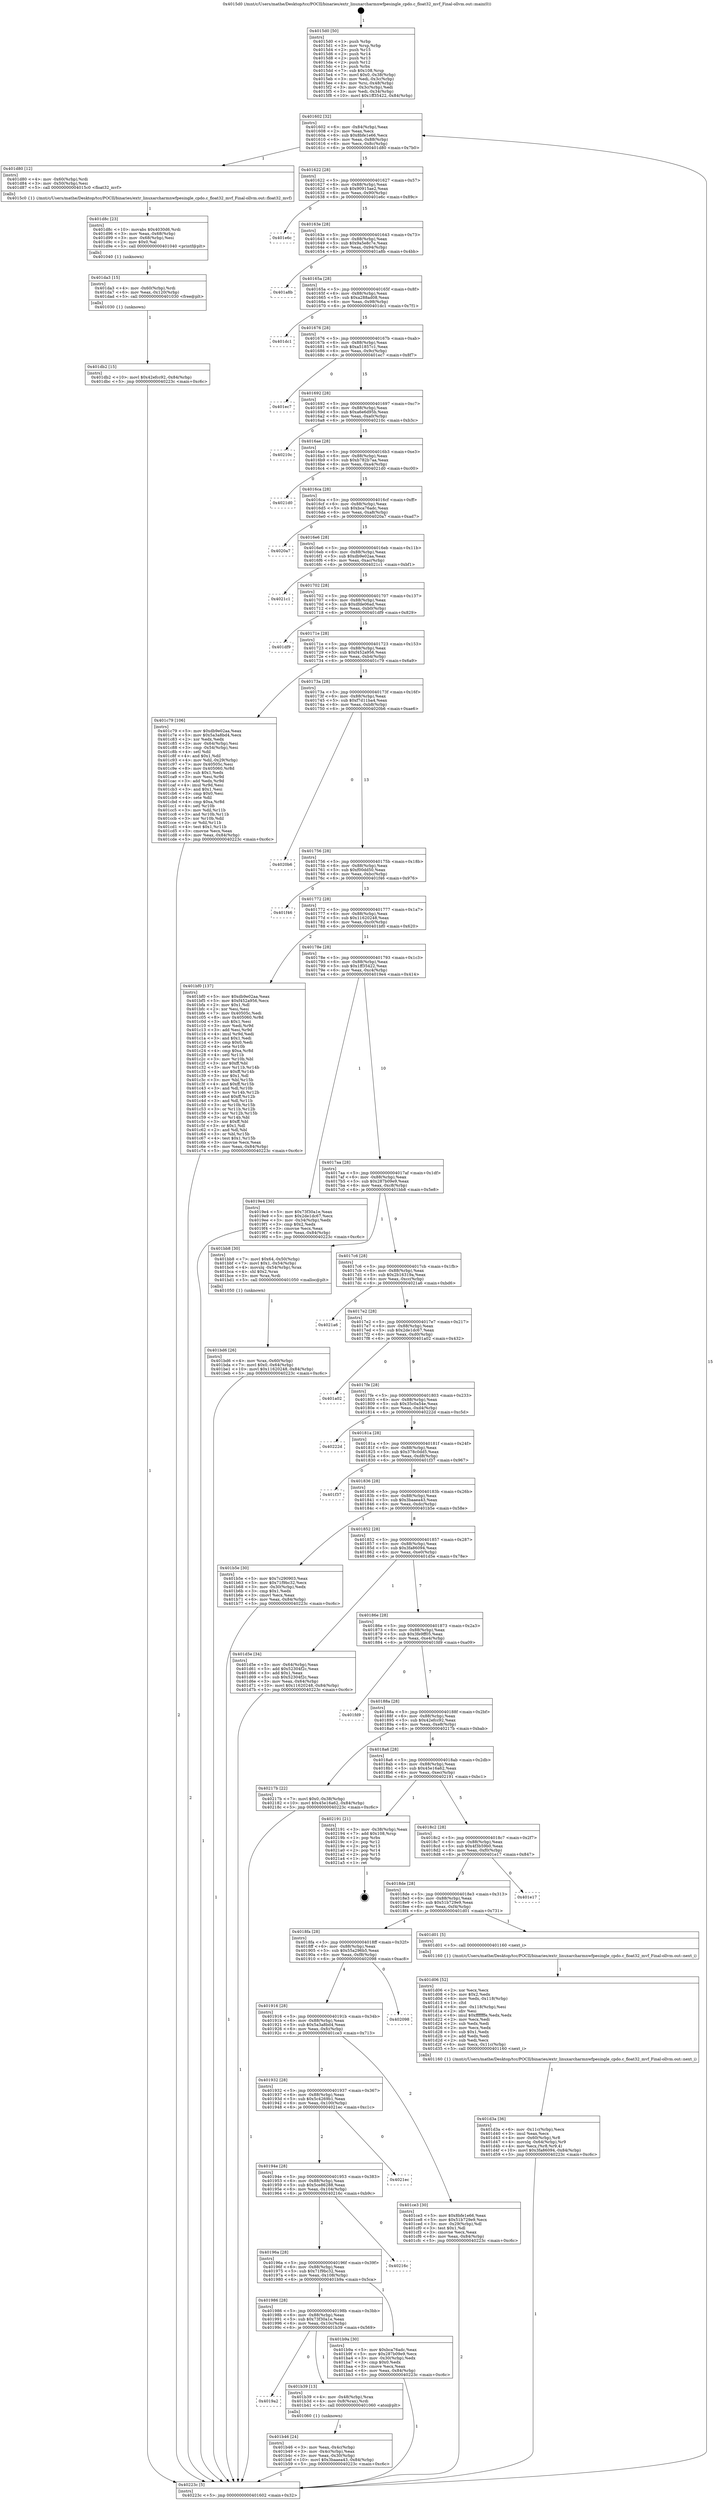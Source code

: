 digraph "0x4015d0" {
  label = "0x4015d0 (/mnt/c/Users/mathe/Desktop/tcc/POCII/binaries/extr_linuxarcharmnwfpesingle_cpdo.c_float32_mvf_Final-ollvm.out::main(0))"
  labelloc = "t"
  node[shape=record]

  Entry [label="",width=0.3,height=0.3,shape=circle,fillcolor=black,style=filled]
  "0x401602" [label="{
     0x401602 [32]\l
     | [instrs]\l
     &nbsp;&nbsp;0x401602 \<+6\>: mov -0x84(%rbp),%eax\l
     &nbsp;&nbsp;0x401608 \<+2\>: mov %eax,%ecx\l
     &nbsp;&nbsp;0x40160a \<+6\>: sub $0x8bfe1e66,%ecx\l
     &nbsp;&nbsp;0x401610 \<+6\>: mov %eax,-0x88(%rbp)\l
     &nbsp;&nbsp;0x401616 \<+6\>: mov %ecx,-0x8c(%rbp)\l
     &nbsp;&nbsp;0x40161c \<+6\>: je 0000000000401d80 \<main+0x7b0\>\l
  }"]
  "0x401d80" [label="{
     0x401d80 [12]\l
     | [instrs]\l
     &nbsp;&nbsp;0x401d80 \<+4\>: mov -0x60(%rbp),%rdi\l
     &nbsp;&nbsp;0x401d84 \<+3\>: mov -0x50(%rbp),%esi\l
     &nbsp;&nbsp;0x401d87 \<+5\>: call 00000000004015c0 \<float32_mvf\>\l
     | [calls]\l
     &nbsp;&nbsp;0x4015c0 \{1\} (/mnt/c/Users/mathe/Desktop/tcc/POCII/binaries/extr_linuxarcharmnwfpesingle_cpdo.c_float32_mvf_Final-ollvm.out::float32_mvf)\l
  }"]
  "0x401622" [label="{
     0x401622 [28]\l
     | [instrs]\l
     &nbsp;&nbsp;0x401622 \<+5\>: jmp 0000000000401627 \<main+0x57\>\l
     &nbsp;&nbsp;0x401627 \<+6\>: mov -0x88(%rbp),%eax\l
     &nbsp;&nbsp;0x40162d \<+5\>: sub $0x90915ae2,%eax\l
     &nbsp;&nbsp;0x401632 \<+6\>: mov %eax,-0x90(%rbp)\l
     &nbsp;&nbsp;0x401638 \<+6\>: je 0000000000401e6c \<main+0x89c\>\l
  }"]
  Exit [label="",width=0.3,height=0.3,shape=circle,fillcolor=black,style=filled,peripheries=2]
  "0x401e6c" [label="{
     0x401e6c\l
  }", style=dashed]
  "0x40163e" [label="{
     0x40163e [28]\l
     | [instrs]\l
     &nbsp;&nbsp;0x40163e \<+5\>: jmp 0000000000401643 \<main+0x73\>\l
     &nbsp;&nbsp;0x401643 \<+6\>: mov -0x88(%rbp),%eax\l
     &nbsp;&nbsp;0x401649 \<+5\>: sub $0x9a5e8c7e,%eax\l
     &nbsp;&nbsp;0x40164e \<+6\>: mov %eax,-0x94(%rbp)\l
     &nbsp;&nbsp;0x401654 \<+6\>: je 0000000000401a8b \<main+0x4bb\>\l
  }"]
  "0x401db2" [label="{
     0x401db2 [15]\l
     | [instrs]\l
     &nbsp;&nbsp;0x401db2 \<+10\>: movl $0x42efcc92,-0x84(%rbp)\l
     &nbsp;&nbsp;0x401dbc \<+5\>: jmp 000000000040223c \<main+0xc6c\>\l
  }"]
  "0x401a8b" [label="{
     0x401a8b\l
  }", style=dashed]
  "0x40165a" [label="{
     0x40165a [28]\l
     | [instrs]\l
     &nbsp;&nbsp;0x40165a \<+5\>: jmp 000000000040165f \<main+0x8f\>\l
     &nbsp;&nbsp;0x40165f \<+6\>: mov -0x88(%rbp),%eax\l
     &nbsp;&nbsp;0x401665 \<+5\>: sub $0xa288ad08,%eax\l
     &nbsp;&nbsp;0x40166a \<+6\>: mov %eax,-0x98(%rbp)\l
     &nbsp;&nbsp;0x401670 \<+6\>: je 0000000000401dc1 \<main+0x7f1\>\l
  }"]
  "0x401da3" [label="{
     0x401da3 [15]\l
     | [instrs]\l
     &nbsp;&nbsp;0x401da3 \<+4\>: mov -0x60(%rbp),%rdi\l
     &nbsp;&nbsp;0x401da7 \<+6\>: mov %eax,-0x120(%rbp)\l
     &nbsp;&nbsp;0x401dad \<+5\>: call 0000000000401030 \<free@plt\>\l
     | [calls]\l
     &nbsp;&nbsp;0x401030 \{1\} (unknown)\l
  }"]
  "0x401dc1" [label="{
     0x401dc1\l
  }", style=dashed]
  "0x401676" [label="{
     0x401676 [28]\l
     | [instrs]\l
     &nbsp;&nbsp;0x401676 \<+5\>: jmp 000000000040167b \<main+0xab\>\l
     &nbsp;&nbsp;0x40167b \<+6\>: mov -0x88(%rbp),%eax\l
     &nbsp;&nbsp;0x401681 \<+5\>: sub $0xa51857c1,%eax\l
     &nbsp;&nbsp;0x401686 \<+6\>: mov %eax,-0x9c(%rbp)\l
     &nbsp;&nbsp;0x40168c \<+6\>: je 0000000000401ec7 \<main+0x8f7\>\l
  }"]
  "0x401d8c" [label="{
     0x401d8c [23]\l
     | [instrs]\l
     &nbsp;&nbsp;0x401d8c \<+10\>: movabs $0x4030d6,%rdi\l
     &nbsp;&nbsp;0x401d96 \<+3\>: mov %eax,-0x68(%rbp)\l
     &nbsp;&nbsp;0x401d99 \<+3\>: mov -0x68(%rbp),%esi\l
     &nbsp;&nbsp;0x401d9c \<+2\>: mov $0x0,%al\l
     &nbsp;&nbsp;0x401d9e \<+5\>: call 0000000000401040 \<printf@plt\>\l
     | [calls]\l
     &nbsp;&nbsp;0x401040 \{1\} (unknown)\l
  }"]
  "0x401ec7" [label="{
     0x401ec7\l
  }", style=dashed]
  "0x401692" [label="{
     0x401692 [28]\l
     | [instrs]\l
     &nbsp;&nbsp;0x401692 \<+5\>: jmp 0000000000401697 \<main+0xc7\>\l
     &nbsp;&nbsp;0x401697 \<+6\>: mov -0x88(%rbp),%eax\l
     &nbsp;&nbsp;0x40169d \<+5\>: sub $0xa6e6d95b,%eax\l
     &nbsp;&nbsp;0x4016a2 \<+6\>: mov %eax,-0xa0(%rbp)\l
     &nbsp;&nbsp;0x4016a8 \<+6\>: je 000000000040210c \<main+0xb3c\>\l
  }"]
  "0x401d3a" [label="{
     0x401d3a [36]\l
     | [instrs]\l
     &nbsp;&nbsp;0x401d3a \<+6\>: mov -0x11c(%rbp),%ecx\l
     &nbsp;&nbsp;0x401d40 \<+3\>: imul %eax,%ecx\l
     &nbsp;&nbsp;0x401d43 \<+4\>: mov -0x60(%rbp),%r8\l
     &nbsp;&nbsp;0x401d47 \<+4\>: movslq -0x64(%rbp),%r9\l
     &nbsp;&nbsp;0x401d4b \<+4\>: mov %ecx,(%r8,%r9,4)\l
     &nbsp;&nbsp;0x401d4f \<+10\>: movl $0x3fa86094,-0x84(%rbp)\l
     &nbsp;&nbsp;0x401d59 \<+5\>: jmp 000000000040223c \<main+0xc6c\>\l
  }"]
  "0x40210c" [label="{
     0x40210c\l
  }", style=dashed]
  "0x4016ae" [label="{
     0x4016ae [28]\l
     | [instrs]\l
     &nbsp;&nbsp;0x4016ae \<+5\>: jmp 00000000004016b3 \<main+0xe3\>\l
     &nbsp;&nbsp;0x4016b3 \<+6\>: mov -0x88(%rbp),%eax\l
     &nbsp;&nbsp;0x4016b9 \<+5\>: sub $0xb782b7aa,%eax\l
     &nbsp;&nbsp;0x4016be \<+6\>: mov %eax,-0xa4(%rbp)\l
     &nbsp;&nbsp;0x4016c4 \<+6\>: je 00000000004021d0 \<main+0xc00\>\l
  }"]
  "0x401d06" [label="{
     0x401d06 [52]\l
     | [instrs]\l
     &nbsp;&nbsp;0x401d06 \<+2\>: xor %ecx,%ecx\l
     &nbsp;&nbsp;0x401d08 \<+5\>: mov $0x2,%edx\l
     &nbsp;&nbsp;0x401d0d \<+6\>: mov %edx,-0x118(%rbp)\l
     &nbsp;&nbsp;0x401d13 \<+1\>: cltd\l
     &nbsp;&nbsp;0x401d14 \<+6\>: mov -0x118(%rbp),%esi\l
     &nbsp;&nbsp;0x401d1a \<+2\>: idiv %esi\l
     &nbsp;&nbsp;0x401d1c \<+6\>: imul $0xfffffffe,%edx,%edx\l
     &nbsp;&nbsp;0x401d22 \<+2\>: mov %ecx,%edi\l
     &nbsp;&nbsp;0x401d24 \<+2\>: sub %edx,%edi\l
     &nbsp;&nbsp;0x401d26 \<+2\>: mov %ecx,%edx\l
     &nbsp;&nbsp;0x401d28 \<+3\>: sub $0x1,%edx\l
     &nbsp;&nbsp;0x401d2b \<+2\>: add %edx,%edi\l
     &nbsp;&nbsp;0x401d2d \<+2\>: sub %edi,%ecx\l
     &nbsp;&nbsp;0x401d2f \<+6\>: mov %ecx,-0x11c(%rbp)\l
     &nbsp;&nbsp;0x401d35 \<+5\>: call 0000000000401160 \<next_i\>\l
     | [calls]\l
     &nbsp;&nbsp;0x401160 \{1\} (/mnt/c/Users/mathe/Desktop/tcc/POCII/binaries/extr_linuxarcharmnwfpesingle_cpdo.c_float32_mvf_Final-ollvm.out::next_i)\l
  }"]
  "0x4021d0" [label="{
     0x4021d0\l
  }", style=dashed]
  "0x4016ca" [label="{
     0x4016ca [28]\l
     | [instrs]\l
     &nbsp;&nbsp;0x4016ca \<+5\>: jmp 00000000004016cf \<main+0xff\>\l
     &nbsp;&nbsp;0x4016cf \<+6\>: mov -0x88(%rbp),%eax\l
     &nbsp;&nbsp;0x4016d5 \<+5\>: sub $0xbca76adc,%eax\l
     &nbsp;&nbsp;0x4016da \<+6\>: mov %eax,-0xa8(%rbp)\l
     &nbsp;&nbsp;0x4016e0 \<+6\>: je 00000000004020a7 \<main+0xad7\>\l
  }"]
  "0x401bd6" [label="{
     0x401bd6 [26]\l
     | [instrs]\l
     &nbsp;&nbsp;0x401bd6 \<+4\>: mov %rax,-0x60(%rbp)\l
     &nbsp;&nbsp;0x401bda \<+7\>: movl $0x0,-0x64(%rbp)\l
     &nbsp;&nbsp;0x401be1 \<+10\>: movl $0x11620248,-0x84(%rbp)\l
     &nbsp;&nbsp;0x401beb \<+5\>: jmp 000000000040223c \<main+0xc6c\>\l
  }"]
  "0x4020a7" [label="{
     0x4020a7\l
  }", style=dashed]
  "0x4016e6" [label="{
     0x4016e6 [28]\l
     | [instrs]\l
     &nbsp;&nbsp;0x4016e6 \<+5\>: jmp 00000000004016eb \<main+0x11b\>\l
     &nbsp;&nbsp;0x4016eb \<+6\>: mov -0x88(%rbp),%eax\l
     &nbsp;&nbsp;0x4016f1 \<+5\>: sub $0xdb9e02aa,%eax\l
     &nbsp;&nbsp;0x4016f6 \<+6\>: mov %eax,-0xac(%rbp)\l
     &nbsp;&nbsp;0x4016fc \<+6\>: je 00000000004021c1 \<main+0xbf1\>\l
  }"]
  "0x401b46" [label="{
     0x401b46 [24]\l
     | [instrs]\l
     &nbsp;&nbsp;0x401b46 \<+3\>: mov %eax,-0x4c(%rbp)\l
     &nbsp;&nbsp;0x401b49 \<+3\>: mov -0x4c(%rbp),%eax\l
     &nbsp;&nbsp;0x401b4c \<+3\>: mov %eax,-0x30(%rbp)\l
     &nbsp;&nbsp;0x401b4f \<+10\>: movl $0x3baaea43,-0x84(%rbp)\l
     &nbsp;&nbsp;0x401b59 \<+5\>: jmp 000000000040223c \<main+0xc6c\>\l
  }"]
  "0x4021c1" [label="{
     0x4021c1\l
  }", style=dashed]
  "0x401702" [label="{
     0x401702 [28]\l
     | [instrs]\l
     &nbsp;&nbsp;0x401702 \<+5\>: jmp 0000000000401707 \<main+0x137\>\l
     &nbsp;&nbsp;0x401707 \<+6\>: mov -0x88(%rbp),%eax\l
     &nbsp;&nbsp;0x40170d \<+5\>: sub $0xdfde06ad,%eax\l
     &nbsp;&nbsp;0x401712 \<+6\>: mov %eax,-0xb0(%rbp)\l
     &nbsp;&nbsp;0x401718 \<+6\>: je 0000000000401df9 \<main+0x829\>\l
  }"]
  "0x4019a2" [label="{
     0x4019a2\l
  }", style=dashed]
  "0x401df9" [label="{
     0x401df9\l
  }", style=dashed]
  "0x40171e" [label="{
     0x40171e [28]\l
     | [instrs]\l
     &nbsp;&nbsp;0x40171e \<+5\>: jmp 0000000000401723 \<main+0x153\>\l
     &nbsp;&nbsp;0x401723 \<+6\>: mov -0x88(%rbp),%eax\l
     &nbsp;&nbsp;0x401729 \<+5\>: sub $0xf452a956,%eax\l
     &nbsp;&nbsp;0x40172e \<+6\>: mov %eax,-0xb4(%rbp)\l
     &nbsp;&nbsp;0x401734 \<+6\>: je 0000000000401c79 \<main+0x6a9\>\l
  }"]
  "0x401b39" [label="{
     0x401b39 [13]\l
     | [instrs]\l
     &nbsp;&nbsp;0x401b39 \<+4\>: mov -0x48(%rbp),%rax\l
     &nbsp;&nbsp;0x401b3d \<+4\>: mov 0x8(%rax),%rdi\l
     &nbsp;&nbsp;0x401b41 \<+5\>: call 0000000000401060 \<atoi@plt\>\l
     | [calls]\l
     &nbsp;&nbsp;0x401060 \{1\} (unknown)\l
  }"]
  "0x401c79" [label="{
     0x401c79 [106]\l
     | [instrs]\l
     &nbsp;&nbsp;0x401c79 \<+5\>: mov $0xdb9e02aa,%eax\l
     &nbsp;&nbsp;0x401c7e \<+5\>: mov $0x5a3a8bd4,%ecx\l
     &nbsp;&nbsp;0x401c83 \<+2\>: xor %edx,%edx\l
     &nbsp;&nbsp;0x401c85 \<+3\>: mov -0x64(%rbp),%esi\l
     &nbsp;&nbsp;0x401c88 \<+3\>: cmp -0x54(%rbp),%esi\l
     &nbsp;&nbsp;0x401c8b \<+4\>: setl %dil\l
     &nbsp;&nbsp;0x401c8f \<+4\>: and $0x1,%dil\l
     &nbsp;&nbsp;0x401c93 \<+4\>: mov %dil,-0x29(%rbp)\l
     &nbsp;&nbsp;0x401c97 \<+7\>: mov 0x40505c,%esi\l
     &nbsp;&nbsp;0x401c9e \<+8\>: mov 0x405060,%r8d\l
     &nbsp;&nbsp;0x401ca6 \<+3\>: sub $0x1,%edx\l
     &nbsp;&nbsp;0x401ca9 \<+3\>: mov %esi,%r9d\l
     &nbsp;&nbsp;0x401cac \<+3\>: add %edx,%r9d\l
     &nbsp;&nbsp;0x401caf \<+4\>: imul %r9d,%esi\l
     &nbsp;&nbsp;0x401cb3 \<+3\>: and $0x1,%esi\l
     &nbsp;&nbsp;0x401cb6 \<+3\>: cmp $0x0,%esi\l
     &nbsp;&nbsp;0x401cb9 \<+4\>: sete %dil\l
     &nbsp;&nbsp;0x401cbd \<+4\>: cmp $0xa,%r8d\l
     &nbsp;&nbsp;0x401cc1 \<+4\>: setl %r10b\l
     &nbsp;&nbsp;0x401cc5 \<+3\>: mov %dil,%r11b\l
     &nbsp;&nbsp;0x401cc8 \<+3\>: and %r10b,%r11b\l
     &nbsp;&nbsp;0x401ccb \<+3\>: xor %r10b,%dil\l
     &nbsp;&nbsp;0x401cce \<+3\>: or %dil,%r11b\l
     &nbsp;&nbsp;0x401cd1 \<+4\>: test $0x1,%r11b\l
     &nbsp;&nbsp;0x401cd5 \<+3\>: cmovne %ecx,%eax\l
     &nbsp;&nbsp;0x401cd8 \<+6\>: mov %eax,-0x84(%rbp)\l
     &nbsp;&nbsp;0x401cde \<+5\>: jmp 000000000040223c \<main+0xc6c\>\l
  }"]
  "0x40173a" [label="{
     0x40173a [28]\l
     | [instrs]\l
     &nbsp;&nbsp;0x40173a \<+5\>: jmp 000000000040173f \<main+0x16f\>\l
     &nbsp;&nbsp;0x40173f \<+6\>: mov -0x88(%rbp),%eax\l
     &nbsp;&nbsp;0x401745 \<+5\>: sub $0xf7d11ba4,%eax\l
     &nbsp;&nbsp;0x40174a \<+6\>: mov %eax,-0xb8(%rbp)\l
     &nbsp;&nbsp;0x401750 \<+6\>: je 00000000004020b6 \<main+0xae6\>\l
  }"]
  "0x401986" [label="{
     0x401986 [28]\l
     | [instrs]\l
     &nbsp;&nbsp;0x401986 \<+5\>: jmp 000000000040198b \<main+0x3bb\>\l
     &nbsp;&nbsp;0x40198b \<+6\>: mov -0x88(%rbp),%eax\l
     &nbsp;&nbsp;0x401991 \<+5\>: sub $0x73f30a1e,%eax\l
     &nbsp;&nbsp;0x401996 \<+6\>: mov %eax,-0x10c(%rbp)\l
     &nbsp;&nbsp;0x40199c \<+6\>: je 0000000000401b39 \<main+0x569\>\l
  }"]
  "0x4020b6" [label="{
     0x4020b6\l
  }", style=dashed]
  "0x401756" [label="{
     0x401756 [28]\l
     | [instrs]\l
     &nbsp;&nbsp;0x401756 \<+5\>: jmp 000000000040175b \<main+0x18b\>\l
     &nbsp;&nbsp;0x40175b \<+6\>: mov -0x88(%rbp),%eax\l
     &nbsp;&nbsp;0x401761 \<+5\>: sub $0xf00dd50,%eax\l
     &nbsp;&nbsp;0x401766 \<+6\>: mov %eax,-0xbc(%rbp)\l
     &nbsp;&nbsp;0x40176c \<+6\>: je 0000000000401f46 \<main+0x976\>\l
  }"]
  "0x401b9a" [label="{
     0x401b9a [30]\l
     | [instrs]\l
     &nbsp;&nbsp;0x401b9a \<+5\>: mov $0xbca76adc,%eax\l
     &nbsp;&nbsp;0x401b9f \<+5\>: mov $0x287b09e9,%ecx\l
     &nbsp;&nbsp;0x401ba4 \<+3\>: mov -0x30(%rbp),%edx\l
     &nbsp;&nbsp;0x401ba7 \<+3\>: cmp $0x0,%edx\l
     &nbsp;&nbsp;0x401baa \<+3\>: cmove %ecx,%eax\l
     &nbsp;&nbsp;0x401bad \<+6\>: mov %eax,-0x84(%rbp)\l
     &nbsp;&nbsp;0x401bb3 \<+5\>: jmp 000000000040223c \<main+0xc6c\>\l
  }"]
  "0x401f46" [label="{
     0x401f46\l
  }", style=dashed]
  "0x401772" [label="{
     0x401772 [28]\l
     | [instrs]\l
     &nbsp;&nbsp;0x401772 \<+5\>: jmp 0000000000401777 \<main+0x1a7\>\l
     &nbsp;&nbsp;0x401777 \<+6\>: mov -0x88(%rbp),%eax\l
     &nbsp;&nbsp;0x40177d \<+5\>: sub $0x11620248,%eax\l
     &nbsp;&nbsp;0x401782 \<+6\>: mov %eax,-0xc0(%rbp)\l
     &nbsp;&nbsp;0x401788 \<+6\>: je 0000000000401bf0 \<main+0x620\>\l
  }"]
  "0x40196a" [label="{
     0x40196a [28]\l
     | [instrs]\l
     &nbsp;&nbsp;0x40196a \<+5\>: jmp 000000000040196f \<main+0x39f\>\l
     &nbsp;&nbsp;0x40196f \<+6\>: mov -0x88(%rbp),%eax\l
     &nbsp;&nbsp;0x401975 \<+5\>: sub $0x71f9bc32,%eax\l
     &nbsp;&nbsp;0x40197a \<+6\>: mov %eax,-0x108(%rbp)\l
     &nbsp;&nbsp;0x401980 \<+6\>: je 0000000000401b9a \<main+0x5ca\>\l
  }"]
  "0x401bf0" [label="{
     0x401bf0 [137]\l
     | [instrs]\l
     &nbsp;&nbsp;0x401bf0 \<+5\>: mov $0xdb9e02aa,%eax\l
     &nbsp;&nbsp;0x401bf5 \<+5\>: mov $0xf452a956,%ecx\l
     &nbsp;&nbsp;0x401bfa \<+2\>: mov $0x1,%dl\l
     &nbsp;&nbsp;0x401bfc \<+2\>: xor %esi,%esi\l
     &nbsp;&nbsp;0x401bfe \<+7\>: mov 0x40505c,%edi\l
     &nbsp;&nbsp;0x401c05 \<+8\>: mov 0x405060,%r8d\l
     &nbsp;&nbsp;0x401c0d \<+3\>: sub $0x1,%esi\l
     &nbsp;&nbsp;0x401c10 \<+3\>: mov %edi,%r9d\l
     &nbsp;&nbsp;0x401c13 \<+3\>: add %esi,%r9d\l
     &nbsp;&nbsp;0x401c16 \<+4\>: imul %r9d,%edi\l
     &nbsp;&nbsp;0x401c1a \<+3\>: and $0x1,%edi\l
     &nbsp;&nbsp;0x401c1d \<+3\>: cmp $0x0,%edi\l
     &nbsp;&nbsp;0x401c20 \<+4\>: sete %r10b\l
     &nbsp;&nbsp;0x401c24 \<+4\>: cmp $0xa,%r8d\l
     &nbsp;&nbsp;0x401c28 \<+4\>: setl %r11b\l
     &nbsp;&nbsp;0x401c2c \<+3\>: mov %r10b,%bl\l
     &nbsp;&nbsp;0x401c2f \<+3\>: xor $0xff,%bl\l
     &nbsp;&nbsp;0x401c32 \<+3\>: mov %r11b,%r14b\l
     &nbsp;&nbsp;0x401c35 \<+4\>: xor $0xff,%r14b\l
     &nbsp;&nbsp;0x401c39 \<+3\>: xor $0x1,%dl\l
     &nbsp;&nbsp;0x401c3c \<+3\>: mov %bl,%r15b\l
     &nbsp;&nbsp;0x401c3f \<+4\>: and $0xff,%r15b\l
     &nbsp;&nbsp;0x401c43 \<+3\>: and %dl,%r10b\l
     &nbsp;&nbsp;0x401c46 \<+3\>: mov %r14b,%r12b\l
     &nbsp;&nbsp;0x401c49 \<+4\>: and $0xff,%r12b\l
     &nbsp;&nbsp;0x401c4d \<+3\>: and %dl,%r11b\l
     &nbsp;&nbsp;0x401c50 \<+3\>: or %r10b,%r15b\l
     &nbsp;&nbsp;0x401c53 \<+3\>: or %r11b,%r12b\l
     &nbsp;&nbsp;0x401c56 \<+3\>: xor %r12b,%r15b\l
     &nbsp;&nbsp;0x401c59 \<+3\>: or %r14b,%bl\l
     &nbsp;&nbsp;0x401c5c \<+3\>: xor $0xff,%bl\l
     &nbsp;&nbsp;0x401c5f \<+3\>: or $0x1,%dl\l
     &nbsp;&nbsp;0x401c62 \<+2\>: and %dl,%bl\l
     &nbsp;&nbsp;0x401c64 \<+3\>: or %bl,%r15b\l
     &nbsp;&nbsp;0x401c67 \<+4\>: test $0x1,%r15b\l
     &nbsp;&nbsp;0x401c6b \<+3\>: cmovne %ecx,%eax\l
     &nbsp;&nbsp;0x401c6e \<+6\>: mov %eax,-0x84(%rbp)\l
     &nbsp;&nbsp;0x401c74 \<+5\>: jmp 000000000040223c \<main+0xc6c\>\l
  }"]
  "0x40178e" [label="{
     0x40178e [28]\l
     | [instrs]\l
     &nbsp;&nbsp;0x40178e \<+5\>: jmp 0000000000401793 \<main+0x1c3\>\l
     &nbsp;&nbsp;0x401793 \<+6\>: mov -0x88(%rbp),%eax\l
     &nbsp;&nbsp;0x401799 \<+5\>: sub $0x1ff35422,%eax\l
     &nbsp;&nbsp;0x40179e \<+6\>: mov %eax,-0xc4(%rbp)\l
     &nbsp;&nbsp;0x4017a4 \<+6\>: je 00000000004019e4 \<main+0x414\>\l
  }"]
  "0x40216c" [label="{
     0x40216c\l
  }", style=dashed]
  "0x4019e4" [label="{
     0x4019e4 [30]\l
     | [instrs]\l
     &nbsp;&nbsp;0x4019e4 \<+5\>: mov $0x73f30a1e,%eax\l
     &nbsp;&nbsp;0x4019e9 \<+5\>: mov $0x2de1dc67,%ecx\l
     &nbsp;&nbsp;0x4019ee \<+3\>: mov -0x34(%rbp),%edx\l
     &nbsp;&nbsp;0x4019f1 \<+3\>: cmp $0x2,%edx\l
     &nbsp;&nbsp;0x4019f4 \<+3\>: cmovne %ecx,%eax\l
     &nbsp;&nbsp;0x4019f7 \<+6\>: mov %eax,-0x84(%rbp)\l
     &nbsp;&nbsp;0x4019fd \<+5\>: jmp 000000000040223c \<main+0xc6c\>\l
  }"]
  "0x4017aa" [label="{
     0x4017aa [28]\l
     | [instrs]\l
     &nbsp;&nbsp;0x4017aa \<+5\>: jmp 00000000004017af \<main+0x1df\>\l
     &nbsp;&nbsp;0x4017af \<+6\>: mov -0x88(%rbp),%eax\l
     &nbsp;&nbsp;0x4017b5 \<+5\>: sub $0x287b09e9,%eax\l
     &nbsp;&nbsp;0x4017ba \<+6\>: mov %eax,-0xc8(%rbp)\l
     &nbsp;&nbsp;0x4017c0 \<+6\>: je 0000000000401bb8 \<main+0x5e8\>\l
  }"]
  "0x40223c" [label="{
     0x40223c [5]\l
     | [instrs]\l
     &nbsp;&nbsp;0x40223c \<+5\>: jmp 0000000000401602 \<main+0x32\>\l
  }"]
  "0x4015d0" [label="{
     0x4015d0 [50]\l
     | [instrs]\l
     &nbsp;&nbsp;0x4015d0 \<+1\>: push %rbp\l
     &nbsp;&nbsp;0x4015d1 \<+3\>: mov %rsp,%rbp\l
     &nbsp;&nbsp;0x4015d4 \<+2\>: push %r15\l
     &nbsp;&nbsp;0x4015d6 \<+2\>: push %r14\l
     &nbsp;&nbsp;0x4015d8 \<+2\>: push %r13\l
     &nbsp;&nbsp;0x4015da \<+2\>: push %r12\l
     &nbsp;&nbsp;0x4015dc \<+1\>: push %rbx\l
     &nbsp;&nbsp;0x4015dd \<+7\>: sub $0x108,%rsp\l
     &nbsp;&nbsp;0x4015e4 \<+7\>: movl $0x0,-0x38(%rbp)\l
     &nbsp;&nbsp;0x4015eb \<+3\>: mov %edi,-0x3c(%rbp)\l
     &nbsp;&nbsp;0x4015ee \<+4\>: mov %rsi,-0x48(%rbp)\l
     &nbsp;&nbsp;0x4015f2 \<+3\>: mov -0x3c(%rbp),%edi\l
     &nbsp;&nbsp;0x4015f5 \<+3\>: mov %edi,-0x34(%rbp)\l
     &nbsp;&nbsp;0x4015f8 \<+10\>: movl $0x1ff35422,-0x84(%rbp)\l
  }"]
  "0x40194e" [label="{
     0x40194e [28]\l
     | [instrs]\l
     &nbsp;&nbsp;0x40194e \<+5\>: jmp 0000000000401953 \<main+0x383\>\l
     &nbsp;&nbsp;0x401953 \<+6\>: mov -0x88(%rbp),%eax\l
     &nbsp;&nbsp;0x401959 \<+5\>: sub $0x5ce86288,%eax\l
     &nbsp;&nbsp;0x40195e \<+6\>: mov %eax,-0x104(%rbp)\l
     &nbsp;&nbsp;0x401964 \<+6\>: je 000000000040216c \<main+0xb9c\>\l
  }"]
  "0x401bb8" [label="{
     0x401bb8 [30]\l
     | [instrs]\l
     &nbsp;&nbsp;0x401bb8 \<+7\>: movl $0x64,-0x50(%rbp)\l
     &nbsp;&nbsp;0x401bbf \<+7\>: movl $0x1,-0x54(%rbp)\l
     &nbsp;&nbsp;0x401bc6 \<+4\>: movslq -0x54(%rbp),%rax\l
     &nbsp;&nbsp;0x401bca \<+4\>: shl $0x2,%rax\l
     &nbsp;&nbsp;0x401bce \<+3\>: mov %rax,%rdi\l
     &nbsp;&nbsp;0x401bd1 \<+5\>: call 0000000000401050 \<malloc@plt\>\l
     | [calls]\l
     &nbsp;&nbsp;0x401050 \{1\} (unknown)\l
  }"]
  "0x4017c6" [label="{
     0x4017c6 [28]\l
     | [instrs]\l
     &nbsp;&nbsp;0x4017c6 \<+5\>: jmp 00000000004017cb \<main+0x1fb\>\l
     &nbsp;&nbsp;0x4017cb \<+6\>: mov -0x88(%rbp),%eax\l
     &nbsp;&nbsp;0x4017d1 \<+5\>: sub $0x2b16319a,%eax\l
     &nbsp;&nbsp;0x4017d6 \<+6\>: mov %eax,-0xcc(%rbp)\l
     &nbsp;&nbsp;0x4017dc \<+6\>: je 00000000004021a6 \<main+0xbd6\>\l
  }"]
  "0x4021ec" [label="{
     0x4021ec\l
  }", style=dashed]
  "0x4021a6" [label="{
     0x4021a6\l
  }", style=dashed]
  "0x4017e2" [label="{
     0x4017e2 [28]\l
     | [instrs]\l
     &nbsp;&nbsp;0x4017e2 \<+5\>: jmp 00000000004017e7 \<main+0x217\>\l
     &nbsp;&nbsp;0x4017e7 \<+6\>: mov -0x88(%rbp),%eax\l
     &nbsp;&nbsp;0x4017ed \<+5\>: sub $0x2de1dc67,%eax\l
     &nbsp;&nbsp;0x4017f2 \<+6\>: mov %eax,-0xd0(%rbp)\l
     &nbsp;&nbsp;0x4017f8 \<+6\>: je 0000000000401a02 \<main+0x432\>\l
  }"]
  "0x401932" [label="{
     0x401932 [28]\l
     | [instrs]\l
     &nbsp;&nbsp;0x401932 \<+5\>: jmp 0000000000401937 \<main+0x367\>\l
     &nbsp;&nbsp;0x401937 \<+6\>: mov -0x88(%rbp),%eax\l
     &nbsp;&nbsp;0x40193d \<+5\>: sub $0x5c4269b1,%eax\l
     &nbsp;&nbsp;0x401942 \<+6\>: mov %eax,-0x100(%rbp)\l
     &nbsp;&nbsp;0x401948 \<+6\>: je 00000000004021ec \<main+0xc1c\>\l
  }"]
  "0x401a02" [label="{
     0x401a02\l
  }", style=dashed]
  "0x4017fe" [label="{
     0x4017fe [28]\l
     | [instrs]\l
     &nbsp;&nbsp;0x4017fe \<+5\>: jmp 0000000000401803 \<main+0x233\>\l
     &nbsp;&nbsp;0x401803 \<+6\>: mov -0x88(%rbp),%eax\l
     &nbsp;&nbsp;0x401809 \<+5\>: sub $0x35c0a54e,%eax\l
     &nbsp;&nbsp;0x40180e \<+6\>: mov %eax,-0xd4(%rbp)\l
     &nbsp;&nbsp;0x401814 \<+6\>: je 000000000040222d \<main+0xc5d\>\l
  }"]
  "0x401ce3" [label="{
     0x401ce3 [30]\l
     | [instrs]\l
     &nbsp;&nbsp;0x401ce3 \<+5\>: mov $0x8bfe1e66,%eax\l
     &nbsp;&nbsp;0x401ce8 \<+5\>: mov $0x51b729e9,%ecx\l
     &nbsp;&nbsp;0x401ced \<+3\>: mov -0x29(%rbp),%dl\l
     &nbsp;&nbsp;0x401cf0 \<+3\>: test $0x1,%dl\l
     &nbsp;&nbsp;0x401cf3 \<+3\>: cmovne %ecx,%eax\l
     &nbsp;&nbsp;0x401cf6 \<+6\>: mov %eax,-0x84(%rbp)\l
     &nbsp;&nbsp;0x401cfc \<+5\>: jmp 000000000040223c \<main+0xc6c\>\l
  }"]
  "0x40222d" [label="{
     0x40222d\l
  }", style=dashed]
  "0x40181a" [label="{
     0x40181a [28]\l
     | [instrs]\l
     &nbsp;&nbsp;0x40181a \<+5\>: jmp 000000000040181f \<main+0x24f\>\l
     &nbsp;&nbsp;0x40181f \<+6\>: mov -0x88(%rbp),%eax\l
     &nbsp;&nbsp;0x401825 \<+5\>: sub $0x378c0dd5,%eax\l
     &nbsp;&nbsp;0x40182a \<+6\>: mov %eax,-0xd8(%rbp)\l
     &nbsp;&nbsp;0x401830 \<+6\>: je 0000000000401f37 \<main+0x967\>\l
  }"]
  "0x401916" [label="{
     0x401916 [28]\l
     | [instrs]\l
     &nbsp;&nbsp;0x401916 \<+5\>: jmp 000000000040191b \<main+0x34b\>\l
     &nbsp;&nbsp;0x40191b \<+6\>: mov -0x88(%rbp),%eax\l
     &nbsp;&nbsp;0x401921 \<+5\>: sub $0x5a3a8bd4,%eax\l
     &nbsp;&nbsp;0x401926 \<+6\>: mov %eax,-0xfc(%rbp)\l
     &nbsp;&nbsp;0x40192c \<+6\>: je 0000000000401ce3 \<main+0x713\>\l
  }"]
  "0x401f37" [label="{
     0x401f37\l
  }", style=dashed]
  "0x401836" [label="{
     0x401836 [28]\l
     | [instrs]\l
     &nbsp;&nbsp;0x401836 \<+5\>: jmp 000000000040183b \<main+0x26b\>\l
     &nbsp;&nbsp;0x40183b \<+6\>: mov -0x88(%rbp),%eax\l
     &nbsp;&nbsp;0x401841 \<+5\>: sub $0x3baaea43,%eax\l
     &nbsp;&nbsp;0x401846 \<+6\>: mov %eax,-0xdc(%rbp)\l
     &nbsp;&nbsp;0x40184c \<+6\>: je 0000000000401b5e \<main+0x58e\>\l
  }"]
  "0x402098" [label="{
     0x402098\l
  }", style=dashed]
  "0x401b5e" [label="{
     0x401b5e [30]\l
     | [instrs]\l
     &nbsp;&nbsp;0x401b5e \<+5\>: mov $0x7c290903,%eax\l
     &nbsp;&nbsp;0x401b63 \<+5\>: mov $0x71f9bc32,%ecx\l
     &nbsp;&nbsp;0x401b68 \<+3\>: mov -0x30(%rbp),%edx\l
     &nbsp;&nbsp;0x401b6b \<+3\>: cmp $0x1,%edx\l
     &nbsp;&nbsp;0x401b6e \<+3\>: cmovl %ecx,%eax\l
     &nbsp;&nbsp;0x401b71 \<+6\>: mov %eax,-0x84(%rbp)\l
     &nbsp;&nbsp;0x401b77 \<+5\>: jmp 000000000040223c \<main+0xc6c\>\l
  }"]
  "0x401852" [label="{
     0x401852 [28]\l
     | [instrs]\l
     &nbsp;&nbsp;0x401852 \<+5\>: jmp 0000000000401857 \<main+0x287\>\l
     &nbsp;&nbsp;0x401857 \<+6\>: mov -0x88(%rbp),%eax\l
     &nbsp;&nbsp;0x40185d \<+5\>: sub $0x3fa86094,%eax\l
     &nbsp;&nbsp;0x401862 \<+6\>: mov %eax,-0xe0(%rbp)\l
     &nbsp;&nbsp;0x401868 \<+6\>: je 0000000000401d5e \<main+0x78e\>\l
  }"]
  "0x4018fa" [label="{
     0x4018fa [28]\l
     | [instrs]\l
     &nbsp;&nbsp;0x4018fa \<+5\>: jmp 00000000004018ff \<main+0x32f\>\l
     &nbsp;&nbsp;0x4018ff \<+6\>: mov -0x88(%rbp),%eax\l
     &nbsp;&nbsp;0x401905 \<+5\>: sub $0x55a296b5,%eax\l
     &nbsp;&nbsp;0x40190a \<+6\>: mov %eax,-0xf8(%rbp)\l
     &nbsp;&nbsp;0x401910 \<+6\>: je 0000000000402098 \<main+0xac8\>\l
  }"]
  "0x401d5e" [label="{
     0x401d5e [34]\l
     | [instrs]\l
     &nbsp;&nbsp;0x401d5e \<+3\>: mov -0x64(%rbp),%eax\l
     &nbsp;&nbsp;0x401d61 \<+5\>: add $0x52304f2c,%eax\l
     &nbsp;&nbsp;0x401d66 \<+3\>: add $0x1,%eax\l
     &nbsp;&nbsp;0x401d69 \<+5\>: sub $0x52304f2c,%eax\l
     &nbsp;&nbsp;0x401d6e \<+3\>: mov %eax,-0x64(%rbp)\l
     &nbsp;&nbsp;0x401d71 \<+10\>: movl $0x11620248,-0x84(%rbp)\l
     &nbsp;&nbsp;0x401d7b \<+5\>: jmp 000000000040223c \<main+0xc6c\>\l
  }"]
  "0x40186e" [label="{
     0x40186e [28]\l
     | [instrs]\l
     &nbsp;&nbsp;0x40186e \<+5\>: jmp 0000000000401873 \<main+0x2a3\>\l
     &nbsp;&nbsp;0x401873 \<+6\>: mov -0x88(%rbp),%eax\l
     &nbsp;&nbsp;0x401879 \<+5\>: sub $0x3fe9ff05,%eax\l
     &nbsp;&nbsp;0x40187e \<+6\>: mov %eax,-0xe4(%rbp)\l
     &nbsp;&nbsp;0x401884 \<+6\>: je 0000000000401fd9 \<main+0xa09\>\l
  }"]
  "0x401d01" [label="{
     0x401d01 [5]\l
     | [instrs]\l
     &nbsp;&nbsp;0x401d01 \<+5\>: call 0000000000401160 \<next_i\>\l
     | [calls]\l
     &nbsp;&nbsp;0x401160 \{1\} (/mnt/c/Users/mathe/Desktop/tcc/POCII/binaries/extr_linuxarcharmnwfpesingle_cpdo.c_float32_mvf_Final-ollvm.out::next_i)\l
  }"]
  "0x401fd9" [label="{
     0x401fd9\l
  }", style=dashed]
  "0x40188a" [label="{
     0x40188a [28]\l
     | [instrs]\l
     &nbsp;&nbsp;0x40188a \<+5\>: jmp 000000000040188f \<main+0x2bf\>\l
     &nbsp;&nbsp;0x40188f \<+6\>: mov -0x88(%rbp),%eax\l
     &nbsp;&nbsp;0x401895 \<+5\>: sub $0x42efcc92,%eax\l
     &nbsp;&nbsp;0x40189a \<+6\>: mov %eax,-0xe8(%rbp)\l
     &nbsp;&nbsp;0x4018a0 \<+6\>: je 000000000040217b \<main+0xbab\>\l
  }"]
  "0x4018de" [label="{
     0x4018de [28]\l
     | [instrs]\l
     &nbsp;&nbsp;0x4018de \<+5\>: jmp 00000000004018e3 \<main+0x313\>\l
     &nbsp;&nbsp;0x4018e3 \<+6\>: mov -0x88(%rbp),%eax\l
     &nbsp;&nbsp;0x4018e9 \<+5\>: sub $0x51b729e9,%eax\l
     &nbsp;&nbsp;0x4018ee \<+6\>: mov %eax,-0xf4(%rbp)\l
     &nbsp;&nbsp;0x4018f4 \<+6\>: je 0000000000401d01 \<main+0x731\>\l
  }"]
  "0x40217b" [label="{
     0x40217b [22]\l
     | [instrs]\l
     &nbsp;&nbsp;0x40217b \<+7\>: movl $0x0,-0x38(%rbp)\l
     &nbsp;&nbsp;0x402182 \<+10\>: movl $0x45e16a62,-0x84(%rbp)\l
     &nbsp;&nbsp;0x40218c \<+5\>: jmp 000000000040223c \<main+0xc6c\>\l
  }"]
  "0x4018a6" [label="{
     0x4018a6 [28]\l
     | [instrs]\l
     &nbsp;&nbsp;0x4018a6 \<+5\>: jmp 00000000004018ab \<main+0x2db\>\l
     &nbsp;&nbsp;0x4018ab \<+6\>: mov -0x88(%rbp),%eax\l
     &nbsp;&nbsp;0x4018b1 \<+5\>: sub $0x45e16a62,%eax\l
     &nbsp;&nbsp;0x4018b6 \<+6\>: mov %eax,-0xec(%rbp)\l
     &nbsp;&nbsp;0x4018bc \<+6\>: je 0000000000402191 \<main+0xbc1\>\l
  }"]
  "0x401e17" [label="{
     0x401e17\l
  }", style=dashed]
  "0x402191" [label="{
     0x402191 [21]\l
     | [instrs]\l
     &nbsp;&nbsp;0x402191 \<+3\>: mov -0x38(%rbp),%eax\l
     &nbsp;&nbsp;0x402194 \<+7\>: add $0x108,%rsp\l
     &nbsp;&nbsp;0x40219b \<+1\>: pop %rbx\l
     &nbsp;&nbsp;0x40219c \<+2\>: pop %r12\l
     &nbsp;&nbsp;0x40219e \<+2\>: pop %r13\l
     &nbsp;&nbsp;0x4021a0 \<+2\>: pop %r14\l
     &nbsp;&nbsp;0x4021a2 \<+2\>: pop %r15\l
     &nbsp;&nbsp;0x4021a4 \<+1\>: pop %rbp\l
     &nbsp;&nbsp;0x4021a5 \<+1\>: ret\l
  }"]
  "0x4018c2" [label="{
     0x4018c2 [28]\l
     | [instrs]\l
     &nbsp;&nbsp;0x4018c2 \<+5\>: jmp 00000000004018c7 \<main+0x2f7\>\l
     &nbsp;&nbsp;0x4018c7 \<+6\>: mov -0x88(%rbp),%eax\l
     &nbsp;&nbsp;0x4018cd \<+5\>: sub $0x4f3b59b0,%eax\l
     &nbsp;&nbsp;0x4018d2 \<+6\>: mov %eax,-0xf0(%rbp)\l
     &nbsp;&nbsp;0x4018d8 \<+6\>: je 0000000000401e17 \<main+0x847\>\l
  }"]
  Entry -> "0x4015d0" [label=" 1"]
  "0x401602" -> "0x401d80" [label=" 1"]
  "0x401602" -> "0x401622" [label=" 15"]
  "0x402191" -> Exit [label=" 1"]
  "0x401622" -> "0x401e6c" [label=" 0"]
  "0x401622" -> "0x40163e" [label=" 15"]
  "0x40217b" -> "0x40223c" [label=" 1"]
  "0x40163e" -> "0x401a8b" [label=" 0"]
  "0x40163e" -> "0x40165a" [label=" 15"]
  "0x401db2" -> "0x40223c" [label=" 1"]
  "0x40165a" -> "0x401dc1" [label=" 0"]
  "0x40165a" -> "0x401676" [label=" 15"]
  "0x401da3" -> "0x401db2" [label=" 1"]
  "0x401676" -> "0x401ec7" [label=" 0"]
  "0x401676" -> "0x401692" [label=" 15"]
  "0x401d8c" -> "0x401da3" [label=" 1"]
  "0x401692" -> "0x40210c" [label=" 0"]
  "0x401692" -> "0x4016ae" [label=" 15"]
  "0x401d80" -> "0x401d8c" [label=" 1"]
  "0x4016ae" -> "0x4021d0" [label=" 0"]
  "0x4016ae" -> "0x4016ca" [label=" 15"]
  "0x401d5e" -> "0x40223c" [label=" 1"]
  "0x4016ca" -> "0x4020a7" [label=" 0"]
  "0x4016ca" -> "0x4016e6" [label=" 15"]
  "0x401d3a" -> "0x40223c" [label=" 1"]
  "0x4016e6" -> "0x4021c1" [label=" 0"]
  "0x4016e6" -> "0x401702" [label=" 15"]
  "0x401d06" -> "0x401d3a" [label=" 1"]
  "0x401702" -> "0x401df9" [label=" 0"]
  "0x401702" -> "0x40171e" [label=" 15"]
  "0x401d01" -> "0x401d06" [label=" 1"]
  "0x40171e" -> "0x401c79" [label=" 2"]
  "0x40171e" -> "0x40173a" [label=" 13"]
  "0x401ce3" -> "0x40223c" [label=" 2"]
  "0x40173a" -> "0x4020b6" [label=" 0"]
  "0x40173a" -> "0x401756" [label=" 13"]
  "0x401bf0" -> "0x40223c" [label=" 2"]
  "0x401756" -> "0x401f46" [label=" 0"]
  "0x401756" -> "0x401772" [label=" 13"]
  "0x401bd6" -> "0x40223c" [label=" 1"]
  "0x401772" -> "0x401bf0" [label=" 2"]
  "0x401772" -> "0x40178e" [label=" 11"]
  "0x401b9a" -> "0x40223c" [label=" 1"]
  "0x40178e" -> "0x4019e4" [label=" 1"]
  "0x40178e" -> "0x4017aa" [label=" 10"]
  "0x4019e4" -> "0x40223c" [label=" 1"]
  "0x4015d0" -> "0x401602" [label=" 1"]
  "0x40223c" -> "0x401602" [label=" 15"]
  "0x401b5e" -> "0x40223c" [label=" 1"]
  "0x4017aa" -> "0x401bb8" [label=" 1"]
  "0x4017aa" -> "0x4017c6" [label=" 9"]
  "0x401b39" -> "0x401b46" [label=" 1"]
  "0x4017c6" -> "0x4021a6" [label=" 0"]
  "0x4017c6" -> "0x4017e2" [label=" 9"]
  "0x401986" -> "0x4019a2" [label=" 0"]
  "0x4017e2" -> "0x401a02" [label=" 0"]
  "0x4017e2" -> "0x4017fe" [label=" 9"]
  "0x401c79" -> "0x40223c" [label=" 2"]
  "0x4017fe" -> "0x40222d" [label=" 0"]
  "0x4017fe" -> "0x40181a" [label=" 9"]
  "0x40196a" -> "0x401986" [label=" 1"]
  "0x40181a" -> "0x401f37" [label=" 0"]
  "0x40181a" -> "0x401836" [label=" 9"]
  "0x401bb8" -> "0x401bd6" [label=" 1"]
  "0x401836" -> "0x401b5e" [label=" 1"]
  "0x401836" -> "0x401852" [label=" 8"]
  "0x40194e" -> "0x40196a" [label=" 2"]
  "0x401852" -> "0x401d5e" [label=" 1"]
  "0x401852" -> "0x40186e" [label=" 7"]
  "0x401b46" -> "0x40223c" [label=" 1"]
  "0x40186e" -> "0x401fd9" [label=" 0"]
  "0x40186e" -> "0x40188a" [label=" 7"]
  "0x401932" -> "0x40194e" [label=" 2"]
  "0x40188a" -> "0x40217b" [label=" 1"]
  "0x40188a" -> "0x4018a6" [label=" 6"]
  "0x401986" -> "0x401b39" [label=" 1"]
  "0x4018a6" -> "0x402191" [label=" 1"]
  "0x4018a6" -> "0x4018c2" [label=" 5"]
  "0x401916" -> "0x401932" [label=" 2"]
  "0x4018c2" -> "0x401e17" [label=" 0"]
  "0x4018c2" -> "0x4018de" [label=" 5"]
  "0x401932" -> "0x4021ec" [label=" 0"]
  "0x4018de" -> "0x401d01" [label=" 1"]
  "0x4018de" -> "0x4018fa" [label=" 4"]
  "0x40194e" -> "0x40216c" [label=" 0"]
  "0x4018fa" -> "0x402098" [label=" 0"]
  "0x4018fa" -> "0x401916" [label=" 4"]
  "0x40196a" -> "0x401b9a" [label=" 1"]
  "0x401916" -> "0x401ce3" [label=" 2"]
}
